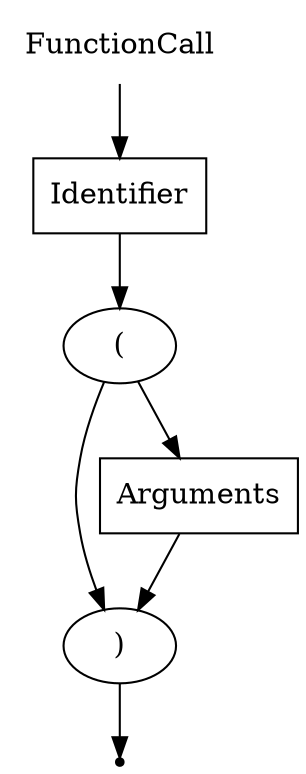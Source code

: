 digraph FunctionCall {
  start [label="FunctionCall" shape=plaintext];
  A [label="Identifier" shape=box];
  B [label="(" shape=oval];
  C [label=")" shape=oval];
  D [label="Arguments" shape=box];
  end [label="" shape=point];
  start -> A;
  A -> B;
  B -> D;
  B -> C;
  C -> end;
  D -> C;
}